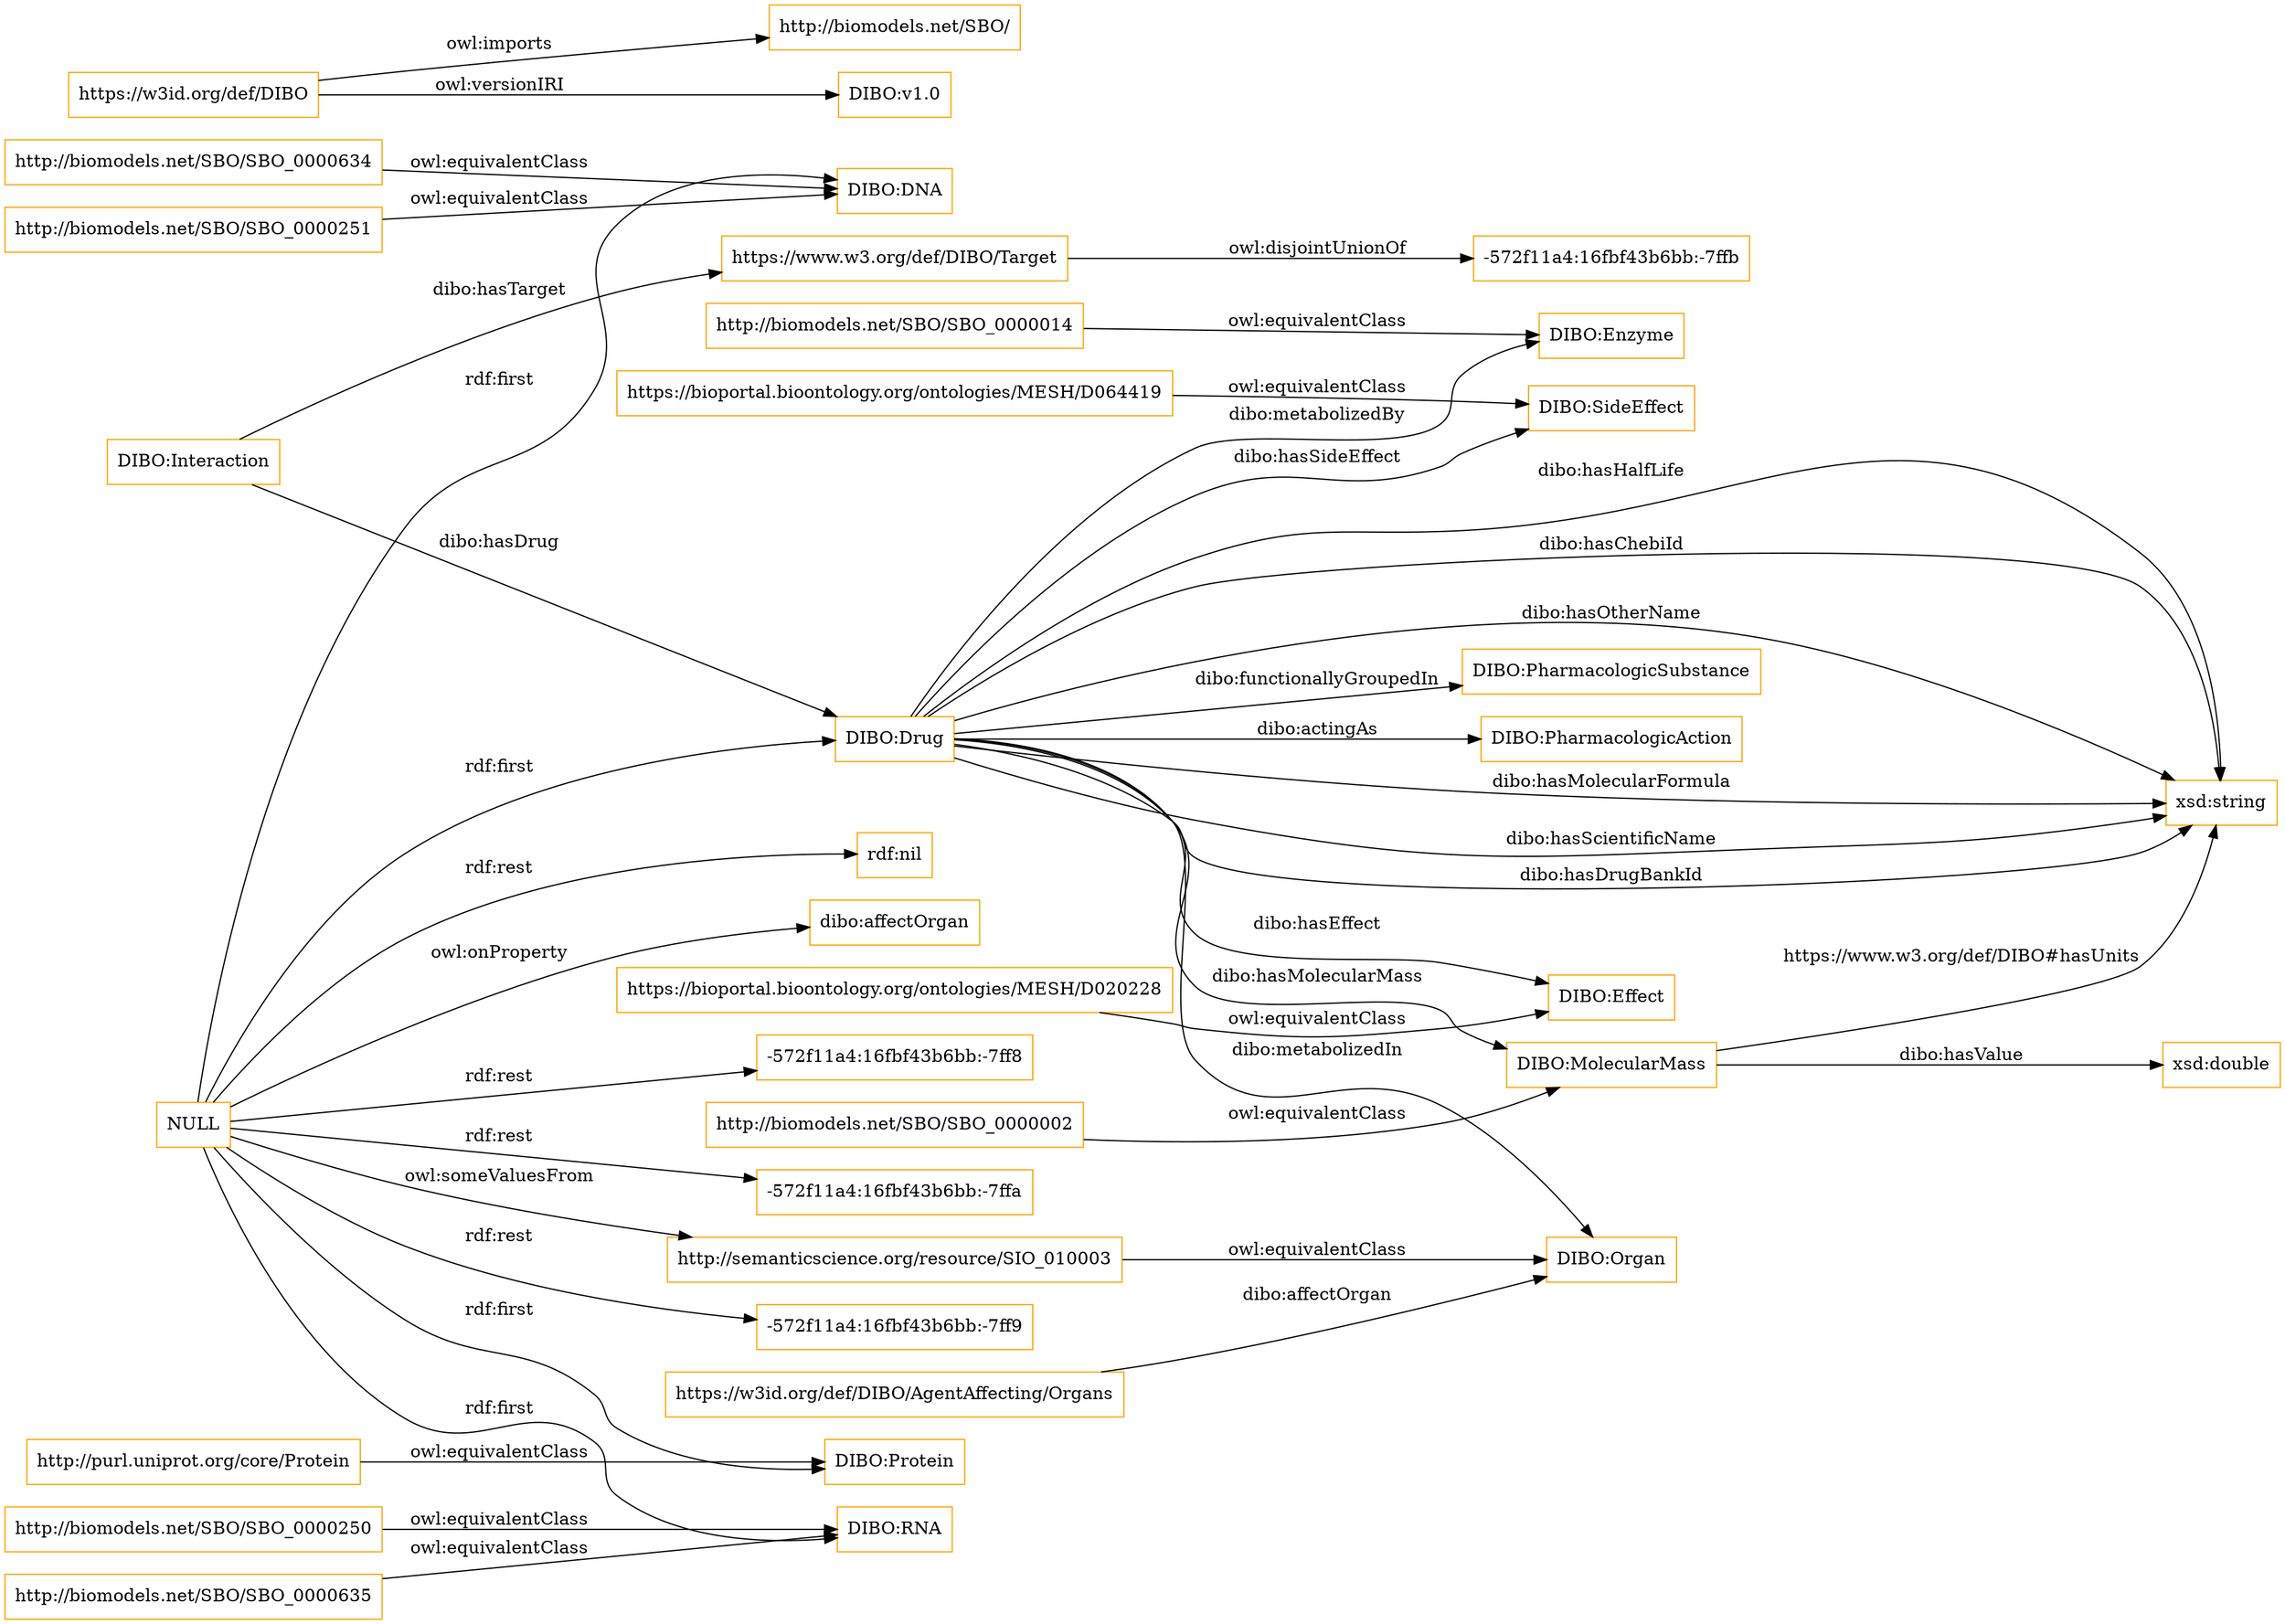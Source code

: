 digraph ar2dtool_diagram { 
rankdir=LR;
size="1501"
node [shape = rectangle, color="orange"]; "DIBO:Interaction" "http://biomodels.net/SBO/SBO_0000250" "DIBO:Organ" "https://bioportal.bioontology.org/ontologies/MESH/D020228" "DIBO:Protein" "DIBO:SideEffect" "DIBO:Drug" "DIBO:Enzyme" "https://www.w3.org/def/DIBO/Target" "http://biomodels.net/SBO/SBO_0000635" "DIBO:DNA" "http://semanticscience.org/resource/SIO_010003" "http://biomodels.net/SBO/SBO_0000251" "https://w3id.org/def/DIBO/AgentAffecting/Organs" "DIBO:MolecularMass" "DIBO:PharmacologicSubstance" "http://biomodels.net/SBO/SBO_0000002" "http://purl.uniprot.org/core/Protein" "DIBO:RNA" "http://biomodels.net/SBO/SBO_0000634" "DIBO:PharmacologicAction" "https://bioportal.bioontology.org/ontologies/MESH/D064419" "DIBO:Effect" "http://biomodels.net/SBO/SBO_0000014" ; /*classes style*/
	"NULL" -> "-572f11a4:16fbf43b6bb:-7ffa" [ label = "rdf:rest" ];
	"NULL" -> "http://semanticscience.org/resource/SIO_010003" [ label = "owl:someValuesFrom" ];
	"NULL" -> "-572f11a4:16fbf43b6bb:-7ff9" [ label = "rdf:rest" ];
	"NULL" -> "DIBO:Drug" [ label = "rdf:first" ];
	"NULL" -> "DIBO:Protein" [ label = "rdf:first" ];
	"NULL" -> "DIBO:DNA" [ label = "rdf:first" ];
	"NULL" -> "rdf:nil" [ label = "rdf:rest" ];
	"NULL" -> "dibo:affectOrgan" [ label = "owl:onProperty" ];
	"NULL" -> "-572f11a4:16fbf43b6bb:-7ff8" [ label = "rdf:rest" ];
	"NULL" -> "DIBO:RNA" [ label = "rdf:first" ];
	"https://bioportal.bioontology.org/ontologies/MESH/D020228" -> "DIBO:Effect" [ label = "owl:equivalentClass" ];
	"http://biomodels.net/SBO/SBO_0000635" -> "DIBO:RNA" [ label = "owl:equivalentClass" ];
	"http://biomodels.net/SBO/SBO_0000251" -> "DIBO:DNA" [ label = "owl:equivalentClass" ];
	"http://biomodels.net/SBO/SBO_0000634" -> "DIBO:DNA" [ label = "owl:equivalentClass" ];
	"http://biomodels.net/SBO/SBO_0000250" -> "DIBO:RNA" [ label = "owl:equivalentClass" ];
	"http://biomodels.net/SBO/SBO_0000014" -> "DIBO:Enzyme" [ label = "owl:equivalentClass" ];
	"https://w3id.org/def/DIBO" -> "http://biomodels.net/SBO/" [ label = "owl:imports" ];
	"https://w3id.org/def/DIBO" -> "DIBO:v1.0" [ label = "owl:versionIRI" ];
	"http://purl.uniprot.org/core/Protein" -> "DIBO:Protein" [ label = "owl:equivalentClass" ];
	"https://www.w3.org/def/DIBO/Target" -> "-572f11a4:16fbf43b6bb:-7ffb" [ label = "owl:disjointUnionOf" ];
	"http://biomodels.net/SBO/SBO_0000002" -> "DIBO:MolecularMass" [ label = "owl:equivalentClass" ];
	"http://semanticscience.org/resource/SIO_010003" -> "DIBO:Organ" [ label = "owl:equivalentClass" ];
	"https://bioportal.bioontology.org/ontologies/MESH/D064419" -> "DIBO:SideEffect" [ label = "owl:equivalentClass" ];
	"DIBO:Drug" -> "xsd:string" [ label = "dibo:hasScientificName" ];
	"DIBO:Drug" -> "xsd:string" [ label = "dibo:hasMolecularFormula" ];
	"DIBO:Drug" -> "xsd:string" [ label = "dibo:hasChebiId" ];
	"DIBO:Drug" -> "DIBO:SideEffect" [ label = "dibo:hasSideEffect" ];
	"DIBO:MolecularMass" -> "xsd:double" [ label = "dibo:hasValue" ];
	"DIBO:Drug" -> "DIBO:Enzyme" [ label = "dibo:metabolizedBy" ];
	"DIBO:Drug" -> "DIBO:PharmacologicSubstance" [ label = "dibo:functionallyGroupedIn" ];
	"DIBO:Drug" -> "DIBO:PharmacologicAction" [ label = "dibo:actingAs" ];
	"DIBO:Interaction" -> "DIBO:Drug" [ label = "dibo:hasDrug" ];
	"DIBO:Drug" -> "DIBO:Organ" [ label = "dibo:metabolizedIn" ];
	"DIBO:Drug" -> "DIBO:MolecularMass" [ label = "dibo:hasMolecularMass" ];
	"DIBO:Drug" -> "xsd:string" [ label = "dibo:hasHalfLife" ];
	"DIBO:Drug" -> "xsd:string" [ label = "dibo:hasOtherName" ];
	"DIBO:MolecularMass" -> "xsd:string" [ label = "https://www.w3.org/def/DIBO#hasUnits" ];
	"DIBO:Interaction" -> "https://www.w3.org/def/DIBO/Target" [ label = "dibo:hasTarget" ];
	"https://w3id.org/def/DIBO/AgentAffecting/Organs" -> "DIBO:Organ" [ label = "dibo:affectOrgan" ];
	"DIBO:Drug" -> "xsd:string" [ label = "dibo:hasDrugBankId" ];
	"DIBO:Drug" -> "DIBO:Effect" [ label = "dibo:hasEffect" ];

}
